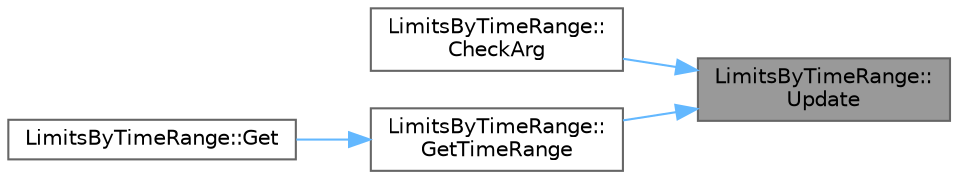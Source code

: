 digraph "LimitsByTimeRange::Update"
{
 // LATEX_PDF_SIZE
  bgcolor="transparent";
  edge [fontname=Helvetica,fontsize=10,labelfontname=Helvetica,labelfontsize=10];
  node [fontname=Helvetica,fontsize=10,shape=box,height=0.2,width=0.4];
  rankdir="RL";
  Node1 [id="Node000001",label="LimitsByTimeRange::\lUpdate",height=0.2,width=0.4,color="gray40", fillcolor="grey60", style="filled", fontcolor="black",tooltip="Updates the start and end datetimes based on the previously set time parameters."];
  Node1 -> Node2 [id="edge1_Node000001_Node000002",dir="back",color="steelblue1",style="solid",tooltip=" "];
  Node2 [id="Node000002",label="LimitsByTimeRange::\lCheckArg",height=0.2,width=0.4,color="grey40", fillcolor="white", style="filled",URL="$class_limits_by_time_range.html#ae1ad64f054e7c134f6bc3b231cd8d280",tooltip="Checks the validity of the arguments for time range calculations."];
  Node1 -> Node3 [id="edge2_Node000001_Node000003",dir="back",color="steelblue1",style="solid",tooltip=" "];
  Node3 [id="Node000003",label="LimitsByTimeRange::\lGetTimeRange",height=0.2,width=0.4,color="grey40", fillcolor="white", style="filled",URL="$class_limits_by_time_range.html#ad33cad45822883a332553e13e769a793",tooltip="Calculates the time range based on the current and previous datetime settings."];
  Node3 -> Node4 [id="edge3_Node000003_Node000004",dir="back",color="steelblue1",style="solid",tooltip=" "];
  Node4 [id="Node000004",label="LimitsByTimeRange::Get",height=0.2,width=0.4,color="grey40", fillcolor="white", style="filled",URL="$class_limits_by_time_range.html#a19b6a457e5b208e4f28e78833726690e",tooltip="Retrieves the price limits within the specified time range."];
}
